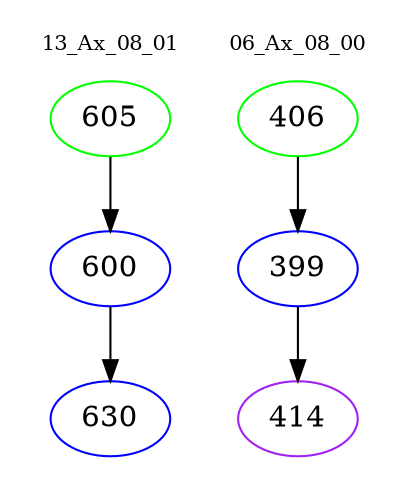 digraph{
subgraph cluster_0 {
color = white
label = "13_Ax_08_01";
fontsize=10;
T0_605 [label="605", color="green"]
T0_605 -> T0_600 [color="black"]
T0_600 [label="600", color="blue"]
T0_600 -> T0_630 [color="black"]
T0_630 [label="630", color="blue"]
}
subgraph cluster_1 {
color = white
label = "06_Ax_08_00";
fontsize=10;
T1_406 [label="406", color="green"]
T1_406 -> T1_399 [color="black"]
T1_399 [label="399", color="blue"]
T1_399 -> T1_414 [color="black"]
T1_414 [label="414", color="purple"]
}
}
